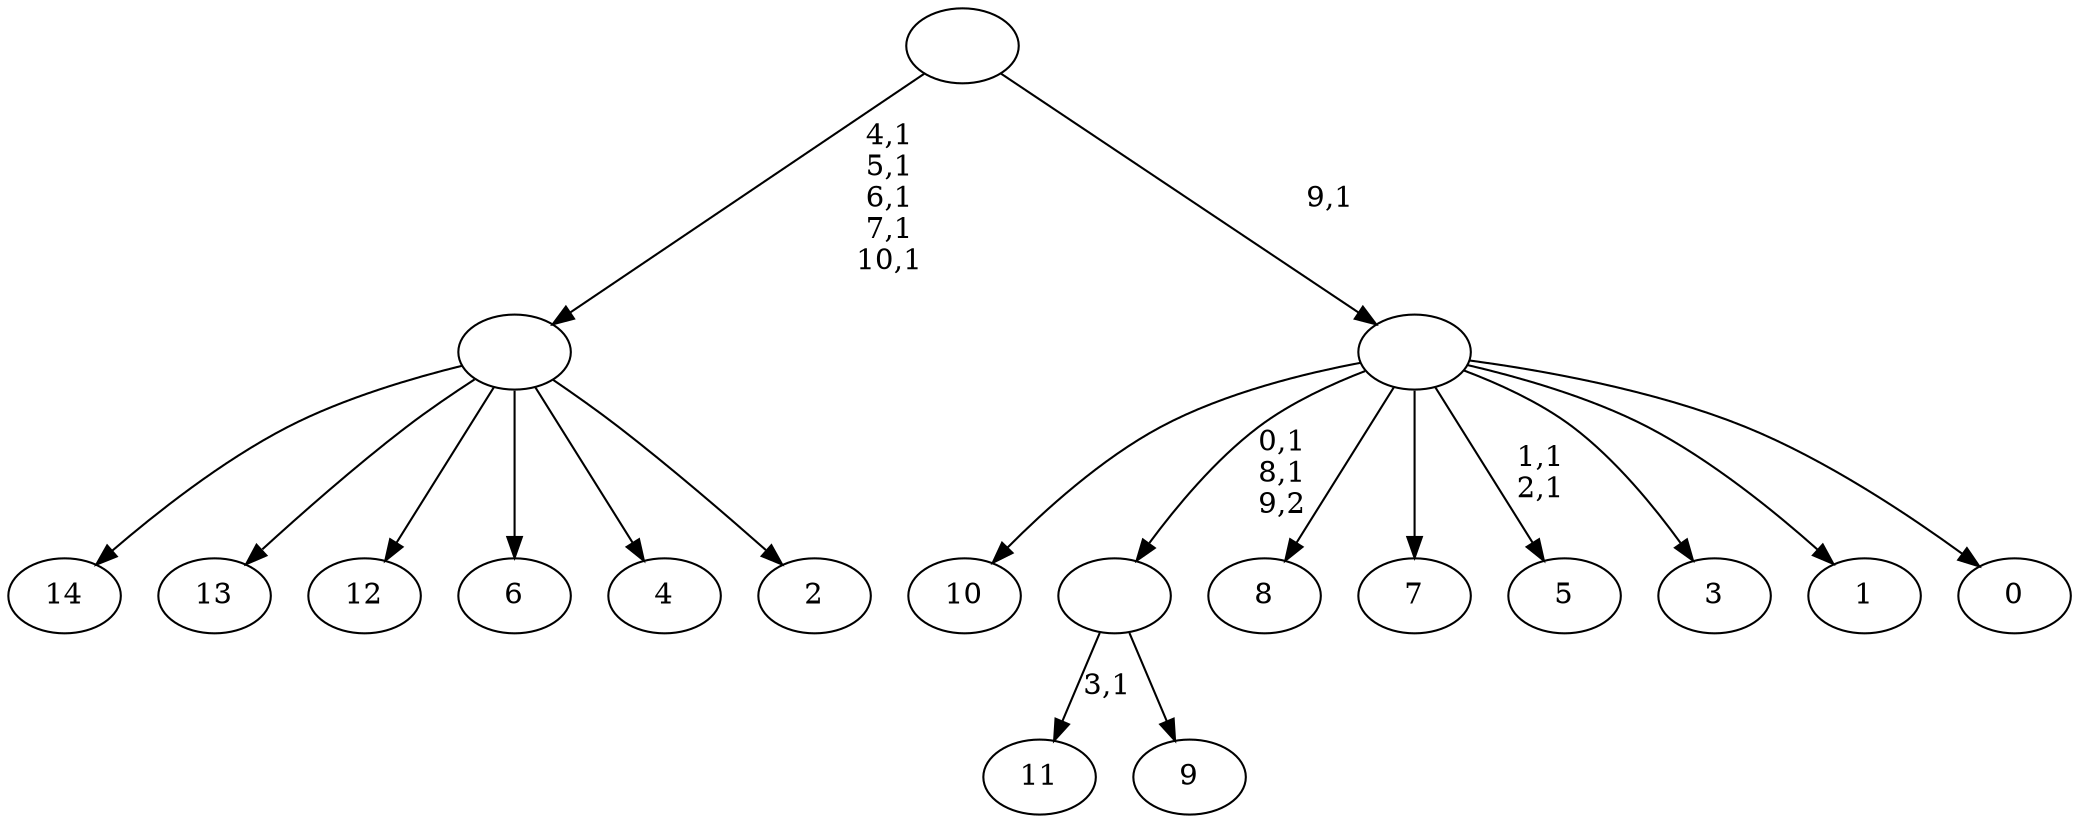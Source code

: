 digraph T {
	26 [label="14"]
	25 [label="13"]
	24 [label="12"]
	23 [label="11"]
	21 [label="10"]
	20 [label="9"]
	19 [label=""]
	17 [label="8"]
	16 [label="7"]
	15 [label="6"]
	14 [label="5"]
	11 [label="4"]
	10 [label="3"]
	9 [label="2"]
	8 [label=""]
	3 [label="1"]
	2 [label="0"]
	1 [label=""]
	0 [label=""]
	19 -> 23 [label="3,1"]
	19 -> 20 [label=""]
	8 -> 26 [label=""]
	8 -> 25 [label=""]
	8 -> 24 [label=""]
	8 -> 15 [label=""]
	8 -> 11 [label=""]
	8 -> 9 [label=""]
	1 -> 14 [label="1,1\n2,1"]
	1 -> 19 [label="0,1\n8,1\n9,2"]
	1 -> 21 [label=""]
	1 -> 17 [label=""]
	1 -> 16 [label=""]
	1 -> 10 [label=""]
	1 -> 3 [label=""]
	1 -> 2 [label=""]
	0 -> 8 [label="4,1\n5,1\n6,1\n7,1\n10,1"]
	0 -> 1 [label="9,1"]
}
